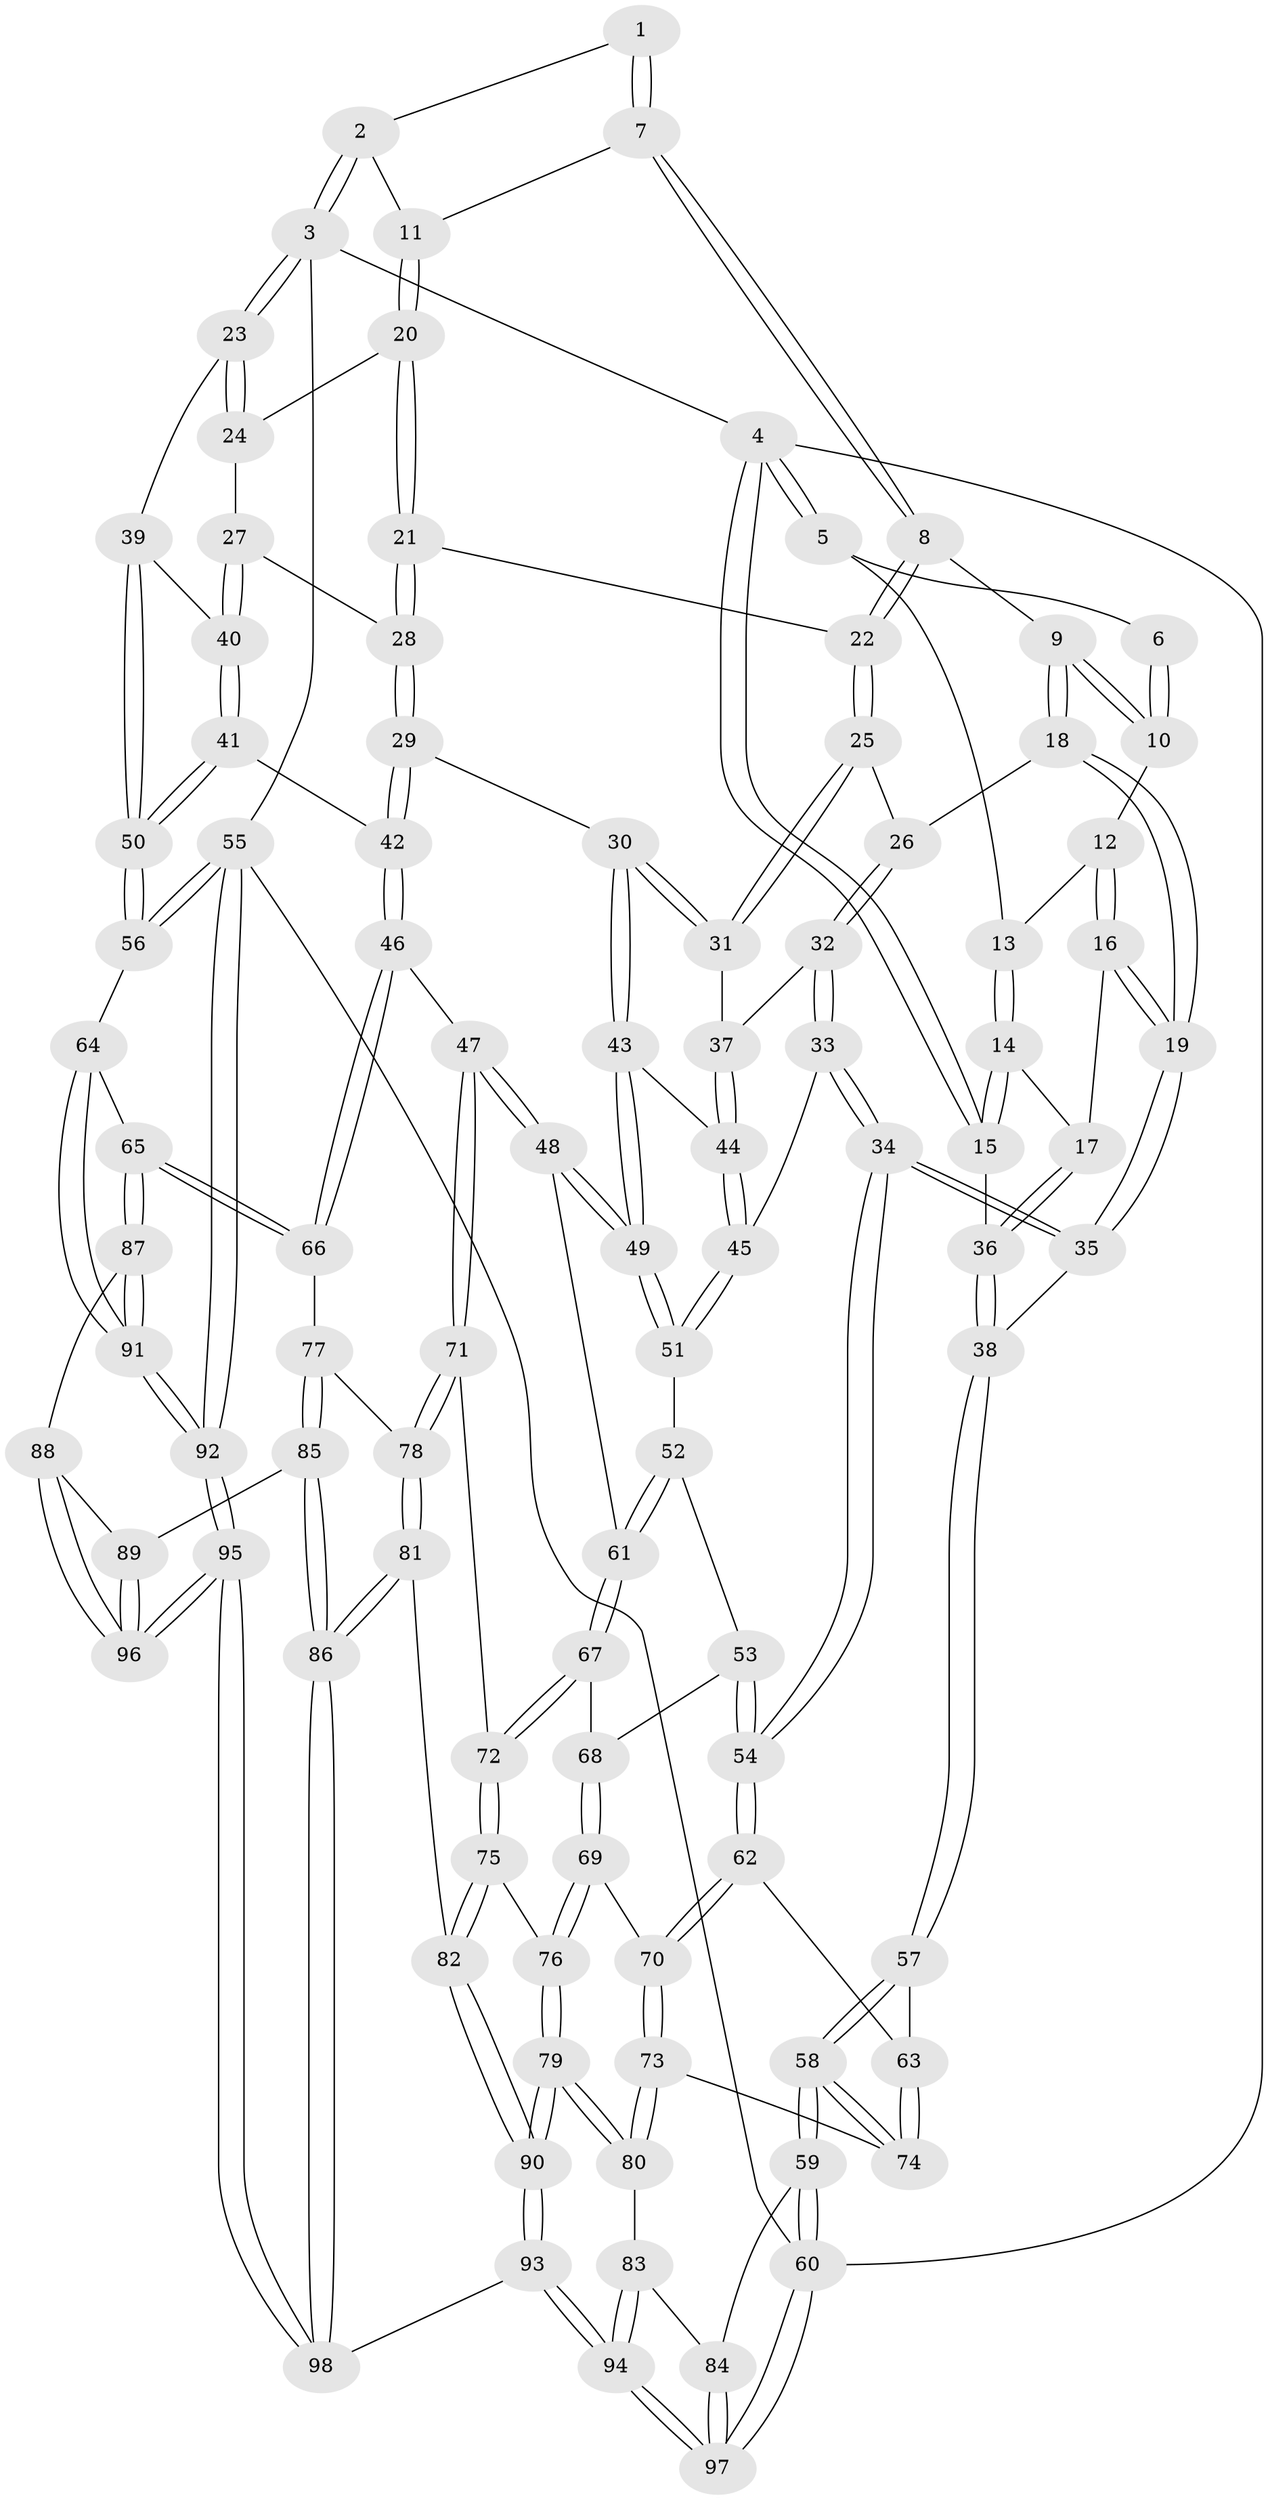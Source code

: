 // Generated by graph-tools (version 1.1) at 2025/27/03/09/25 03:27:12]
// undirected, 98 vertices, 242 edges
graph export_dot {
graph [start="1"]
  node [color=gray90,style=filled];
  1 [pos="+0.5193809498881856+0"];
  2 [pos="+0.8841229044740933+0"];
  3 [pos="+1+0"];
  4 [pos="+0+0"];
  5 [pos="+0+0"];
  6 [pos="+0.4438401190467778+0"];
  7 [pos="+0.5618942524023329+0.09663524543221169"];
  8 [pos="+0.4991064537634413+0.15421469086610867"];
  9 [pos="+0.48442455740540685+0.15237130843822544"];
  10 [pos="+0.3918395099967969+0.08980767767322179"];
  11 [pos="+0.677274536294149+0.12353294656492313"];
  12 [pos="+0.37955258263867553+0.09428222239657809"];
  13 [pos="+0.20052110267029502+0.02678132178095263"];
  14 [pos="+0.23173124779305096+0.22576332689051992"];
  15 [pos="+0+0"];
  16 [pos="+0.25662443175285676+0.26863310719318206"];
  17 [pos="+0.25067747572811466+0.26124902787394877"];
  18 [pos="+0.3316112869957327+0.284777278688507"];
  19 [pos="+0.2628106917215538+0.28643212147759006"];
  20 [pos="+0.7265815731304539+0.21806860646382575"];
  21 [pos="+0.724209657759666+0.2567749824019746"];
  22 [pos="+0.5436049850403184+0.2789120554619742"];
  23 [pos="+1+0"];
  24 [pos="+1+0"];
  25 [pos="+0.5183261991002864+0.31940132770453417"];
  26 [pos="+0.37661673007337787+0.30153033745847263"];
  27 [pos="+0.8067781589148801+0.3209408506039855"];
  28 [pos="+0.7580960453262378+0.3136916406206333"];
  29 [pos="+0.6988868266871442+0.4440796522979144"];
  30 [pos="+0.6274955878072866+0.4612156420318106"];
  31 [pos="+0.5236996930534964+0.36354009219081734"];
  32 [pos="+0.4375200564145473+0.441971401874286"];
  33 [pos="+0.4051989220039259+0.4715292509493881"];
  34 [pos="+0.20867616099349992+0.47569862113715317"];
  35 [pos="+0.20030200679228072+0.45056512654458847"];
  36 [pos="+0+0.21636968831342873"];
  37 [pos="+0.45670865454770426+0.4330437236118532"];
  38 [pos="+0+0.28306310941400353"];
  39 [pos="+1+0"];
  40 [pos="+0.8790578954003107+0.3562357397114367"];
  41 [pos="+1+0.5253437338036026"];
  42 [pos="+0.7224223934207621+0.47462861371988724"];
  43 [pos="+0.5973176045512012+0.5037563102920887"];
  44 [pos="+0.5262276646882518+0.4976900190421174"];
  45 [pos="+0.4522699338818629+0.5391348415358715"];
  46 [pos="+0.7636037734977917+0.6904015766451304"];
  47 [pos="+0.6535846987084176+0.6730781368647655"];
  48 [pos="+0.5776399101048403+0.6175409171390509"];
  49 [pos="+0.577198499719563+0.6164001218871566"];
  50 [pos="+1+0.6277975887614997"];
  51 [pos="+0.45778507543890007+0.5755599090788979"];
  52 [pos="+0.4430539546548593+0.5891649409170838"];
  53 [pos="+0.3529298207353494+0.6371252288591319"];
  54 [pos="+0.19903083301548727+0.5796988627667208"];
  55 [pos="+1+1"];
  56 [pos="+1+0.6374279106908528"];
  57 [pos="+0+0.6290920394789026"];
  58 [pos="+0+0.9157709723644708"];
  59 [pos="+0+0.9677252035363946"];
  60 [pos="+0+1"];
  61 [pos="+0.4826268147234659+0.7106084403989863"];
  62 [pos="+0.1881429462131517+0.5962249626900304"];
  63 [pos="+0.168135814980059+0.599748849039914"];
  64 [pos="+0.9197892862647146+0.7198229530777382"];
  65 [pos="+0.8260486376614775+0.7336509311116606"];
  66 [pos="+0.8224324097011771+0.732102788880416"];
  67 [pos="+0.46745459466250283+0.7334500646650104"];
  68 [pos="+0.3602198778237982+0.6476167636516558"];
  69 [pos="+0.3515504408631036+0.7884474815843323"];
  70 [pos="+0.18845814973553887+0.6354899958036085"];
  71 [pos="+0.5403790265477727+0.8198559964088031"];
  72 [pos="+0.47189896347899385+0.7981489165728208"];
  73 [pos="+0.17235804661487186+0.7320797089478046"];
  74 [pos="+0+0.7984155723019031"];
  75 [pos="+0.42854734029506925+0.8259936200787177"];
  76 [pos="+0.36203442651335377+0.8119639343596753"];
  77 [pos="+0.6115151779159457+0.8381638511598642"];
  78 [pos="+0.5415446574494508+0.8211224210221971"];
  79 [pos="+0.23794284583516345+0.8684854986124142"];
  80 [pos="+0.1862429963981166+0.8400963740906056"];
  81 [pos="+0.5504660770261268+0.9147211362361594"];
  82 [pos="+0.4149456850472418+0.943410329701271"];
  83 [pos="+0.1383299055634327+0.8738779085801259"];
  84 [pos="+0.09845902917119165+0.8893173317657102"];
  85 [pos="+0.6699257660166493+0.9238799900586993"];
  86 [pos="+0.5871526771623379+1"];
  87 [pos="+0.7862824892957839+0.8394863273071601"];
  88 [pos="+0.7532906822417336+0.8872058238046897"];
  89 [pos="+0.6784343399569548+0.9225346301498952"];
  90 [pos="+0.355230750195192+1"];
  91 [pos="+0.9092508427682723+1"];
  92 [pos="+0.9625361461286953+1"];
  93 [pos="+0.36242420354908267+1"];
  94 [pos="+0.23406448411963388+1"];
  95 [pos="+0.8744191168076223+1"];
  96 [pos="+0.8192212043947131+1"];
  97 [pos="+0.19521463409486509+1"];
  98 [pos="+0.5293109032199305+1"];
  1 -- 2;
  1 -- 7;
  1 -- 7;
  2 -- 3;
  2 -- 3;
  2 -- 11;
  3 -- 4;
  3 -- 23;
  3 -- 23;
  3 -- 55;
  4 -- 5;
  4 -- 5;
  4 -- 15;
  4 -- 15;
  4 -- 60;
  5 -- 6;
  5 -- 13;
  6 -- 10;
  6 -- 10;
  7 -- 8;
  7 -- 8;
  7 -- 11;
  8 -- 9;
  8 -- 22;
  8 -- 22;
  9 -- 10;
  9 -- 10;
  9 -- 18;
  9 -- 18;
  10 -- 12;
  11 -- 20;
  11 -- 20;
  12 -- 13;
  12 -- 16;
  12 -- 16;
  13 -- 14;
  13 -- 14;
  14 -- 15;
  14 -- 15;
  14 -- 17;
  15 -- 36;
  16 -- 17;
  16 -- 19;
  16 -- 19;
  17 -- 36;
  17 -- 36;
  18 -- 19;
  18 -- 19;
  18 -- 26;
  19 -- 35;
  19 -- 35;
  20 -- 21;
  20 -- 21;
  20 -- 24;
  21 -- 22;
  21 -- 28;
  21 -- 28;
  22 -- 25;
  22 -- 25;
  23 -- 24;
  23 -- 24;
  23 -- 39;
  24 -- 27;
  25 -- 26;
  25 -- 31;
  25 -- 31;
  26 -- 32;
  26 -- 32;
  27 -- 28;
  27 -- 40;
  27 -- 40;
  28 -- 29;
  28 -- 29;
  29 -- 30;
  29 -- 42;
  29 -- 42;
  30 -- 31;
  30 -- 31;
  30 -- 43;
  30 -- 43;
  31 -- 37;
  32 -- 33;
  32 -- 33;
  32 -- 37;
  33 -- 34;
  33 -- 34;
  33 -- 45;
  34 -- 35;
  34 -- 35;
  34 -- 54;
  34 -- 54;
  35 -- 38;
  36 -- 38;
  36 -- 38;
  37 -- 44;
  37 -- 44;
  38 -- 57;
  38 -- 57;
  39 -- 40;
  39 -- 50;
  39 -- 50;
  40 -- 41;
  40 -- 41;
  41 -- 42;
  41 -- 50;
  41 -- 50;
  42 -- 46;
  42 -- 46;
  43 -- 44;
  43 -- 49;
  43 -- 49;
  44 -- 45;
  44 -- 45;
  45 -- 51;
  45 -- 51;
  46 -- 47;
  46 -- 66;
  46 -- 66;
  47 -- 48;
  47 -- 48;
  47 -- 71;
  47 -- 71;
  48 -- 49;
  48 -- 49;
  48 -- 61;
  49 -- 51;
  49 -- 51;
  50 -- 56;
  50 -- 56;
  51 -- 52;
  52 -- 53;
  52 -- 61;
  52 -- 61;
  53 -- 54;
  53 -- 54;
  53 -- 68;
  54 -- 62;
  54 -- 62;
  55 -- 56;
  55 -- 56;
  55 -- 92;
  55 -- 92;
  55 -- 60;
  56 -- 64;
  57 -- 58;
  57 -- 58;
  57 -- 63;
  58 -- 59;
  58 -- 59;
  58 -- 74;
  58 -- 74;
  59 -- 60;
  59 -- 60;
  59 -- 84;
  60 -- 97;
  60 -- 97;
  61 -- 67;
  61 -- 67;
  62 -- 63;
  62 -- 70;
  62 -- 70;
  63 -- 74;
  63 -- 74;
  64 -- 65;
  64 -- 91;
  64 -- 91;
  65 -- 66;
  65 -- 66;
  65 -- 87;
  65 -- 87;
  66 -- 77;
  67 -- 68;
  67 -- 72;
  67 -- 72;
  68 -- 69;
  68 -- 69;
  69 -- 70;
  69 -- 76;
  69 -- 76;
  70 -- 73;
  70 -- 73;
  71 -- 72;
  71 -- 78;
  71 -- 78;
  72 -- 75;
  72 -- 75;
  73 -- 74;
  73 -- 80;
  73 -- 80;
  75 -- 76;
  75 -- 82;
  75 -- 82;
  76 -- 79;
  76 -- 79;
  77 -- 78;
  77 -- 85;
  77 -- 85;
  78 -- 81;
  78 -- 81;
  79 -- 80;
  79 -- 80;
  79 -- 90;
  79 -- 90;
  80 -- 83;
  81 -- 82;
  81 -- 86;
  81 -- 86;
  82 -- 90;
  82 -- 90;
  83 -- 84;
  83 -- 94;
  83 -- 94;
  84 -- 97;
  84 -- 97;
  85 -- 86;
  85 -- 86;
  85 -- 89;
  86 -- 98;
  86 -- 98;
  87 -- 88;
  87 -- 91;
  87 -- 91;
  88 -- 89;
  88 -- 96;
  88 -- 96;
  89 -- 96;
  89 -- 96;
  90 -- 93;
  90 -- 93;
  91 -- 92;
  91 -- 92;
  92 -- 95;
  92 -- 95;
  93 -- 94;
  93 -- 94;
  93 -- 98;
  94 -- 97;
  94 -- 97;
  95 -- 96;
  95 -- 96;
  95 -- 98;
  95 -- 98;
}
